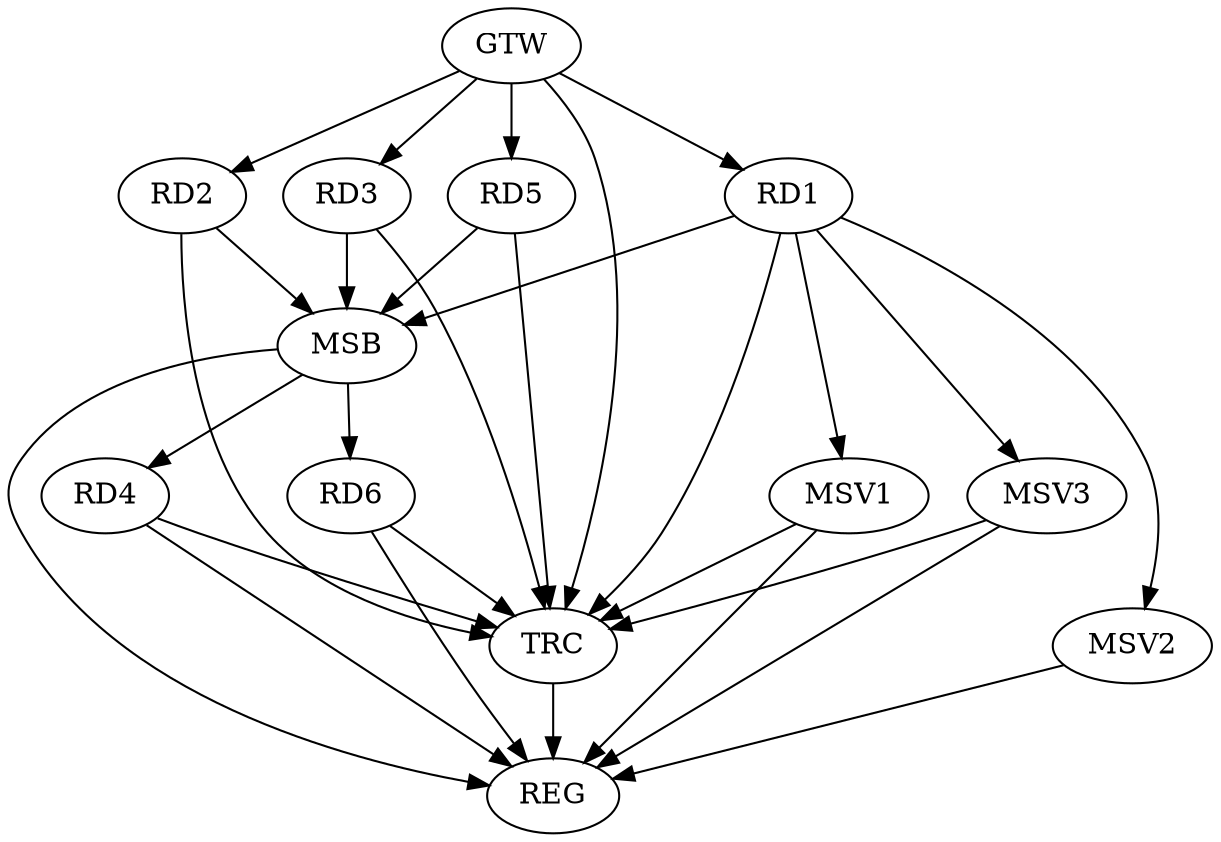 strict digraph G {
  RD1 [ label="RD1" ];
  RD2 [ label="RD2" ];
  RD3 [ label="RD3" ];
  RD4 [ label="RD4" ];
  RD5 [ label="RD5" ];
  RD6 [ label="RD6" ];
  GTW [ label="GTW" ];
  REG [ label="REG" ];
  MSB [ label="MSB" ];
  TRC [ label="TRC" ];
  MSV1 [ label="MSV1" ];
  MSV2 [ label="MSV2" ];
  MSV3 [ label="MSV3" ];
  GTW -> RD1;
  GTW -> RD2;
  GTW -> RD3;
  GTW -> RD5;
  RD4 -> REG;
  RD6 -> REG;
  RD1 -> MSB;
  MSB -> RD6;
  MSB -> REG;
  RD2 -> MSB;
  RD3 -> MSB;
  MSB -> RD4;
  RD5 -> MSB;
  RD1 -> TRC;
  RD2 -> TRC;
  RD3 -> TRC;
  RD4 -> TRC;
  RD5 -> TRC;
  RD6 -> TRC;
  GTW -> TRC;
  TRC -> REG;
  RD1 -> MSV1;
  MSV1 -> REG;
  MSV1 -> TRC;
  RD1 -> MSV2;
  MSV2 -> REG;
  RD1 -> MSV3;
  MSV3 -> REG;
  MSV3 -> TRC;
}
